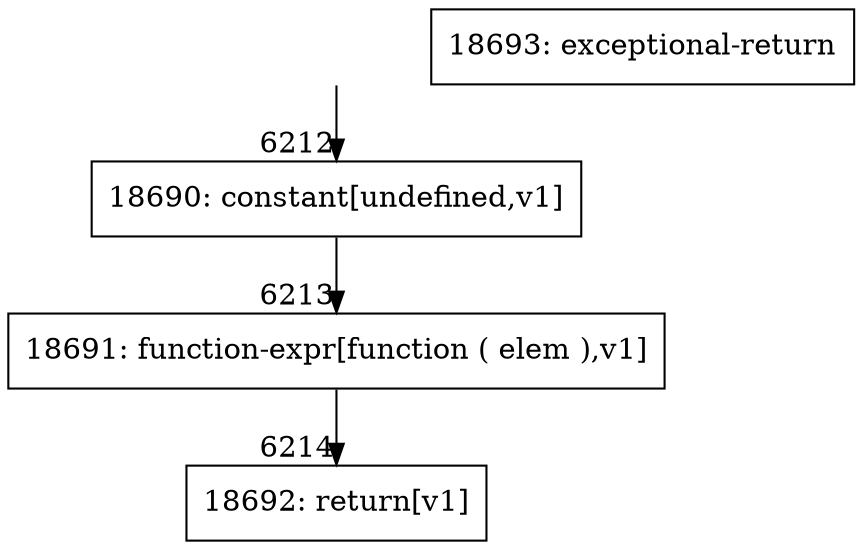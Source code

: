 digraph {
rankdir="TD"
BB_entry422[shape=none,label=""];
BB_entry422 -> BB6212 [tailport=s, headport=n, headlabel="    6212"]
BB6212 [shape=record label="{18690: constant[undefined,v1]}" ] 
BB6212 -> BB6213 [tailport=s, headport=n, headlabel="      6213"]
BB6213 [shape=record label="{18691: function-expr[function ( elem ),v1]}" ] 
BB6213 -> BB6214 [tailport=s, headport=n, headlabel="      6214"]
BB6214 [shape=record label="{18692: return[v1]}" ] 
BB6215 [shape=record label="{18693: exceptional-return}" ] 
//#$~ 8974
}
